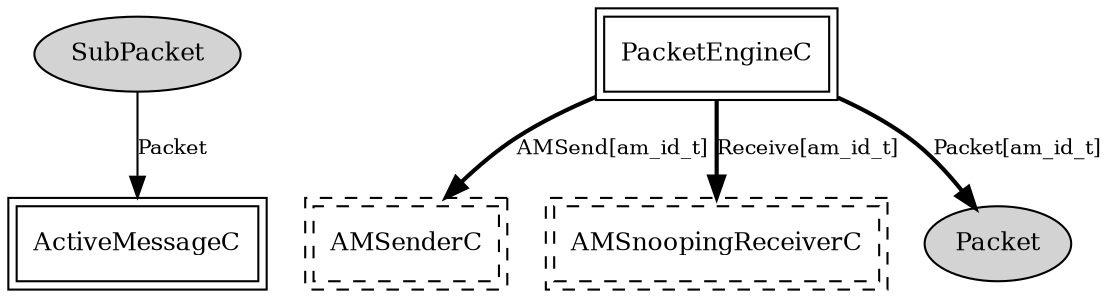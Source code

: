 digraph "PacketTransceiverC" {
  n0x7d9f2f28 [shape=ellipse, style=filled, label="SubPacket", fontsize=12];
  "ActiveMessageC" [fontsize=12, shape=box,peripheries=2, URL="tos.lib.tossim.ActiveMessageC.html"];
  "PacketEngineC" [fontsize=12, shape=box,peripheries=2, URL="PacketEngineC.html"];
  "PacketTransceiverC.AMSenderC" [fontsize=12, shape=box,peripheries=2, style=dashed, label="AMSenderC", URL="tos.system.AMSenderC.html"];
  "PacketEngineC" [fontsize=12, shape=box,peripheries=2, URL="PacketEngineC.html"];
  "PacketTransceiverC.AMSnoopingReceiverC" [fontsize=12, shape=box,peripheries=2, style=dashed, label="AMSnoopingReceiverC", URL="tos.system.AMSnoopingReceiverC.html"];
  "PacketEngineC" [fontsize=12, shape=box,peripheries=2, URL="PacketEngineC.html"];
  n0x7d9f2838 [shape=ellipse, style=filled, label="Packet", fontsize=12];
  "n0x7d9f2f28" -> "ActiveMessageC" [label="Packet", URL="../ihtml/tos.interfaces.Packet.html", fontsize=10];
  "PacketEngineC" -> "PacketTransceiverC.AMSenderC" [label="AMSend[am_id_t]", style=bold, URL="../ihtml/tos.interfaces.AMSend.html", fontsize=10];
  "PacketEngineC" -> "PacketTransceiverC.AMSnoopingReceiverC" [label="Receive[am_id_t]", style=bold, URL="../ihtml/tos.interfaces.Receive.html", fontsize=10];
  "PacketEngineC" -> "n0x7d9f2838" [label="Packet[am_id_t]", style=bold, URL="../ihtml/tos.interfaces.Packet.html", fontsize=10];
}
